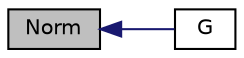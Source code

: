 digraph "Norm"
{
  edge [fontname="Helvetica",fontsize="10",labelfontname="Helvetica",labelfontsize="10"];
  node [fontname="Helvetica",fontsize="10",shape=record];
  rankdir="LR";
  Node31 [label="Norm",height=0.2,width=0.4,color="black", fillcolor="grey75", style="filled", fontcolor="black"];
  Node31 -> Node32 [dir="back",color="midnightblue",fontsize="10",style="solid",fontname="Helvetica"];
  Node32 [label="G",height=0.2,width=0.4,color="black", fillcolor="white", style="filled",URL="$_target___generator_2_prototypes_8h.html#a974c700eb23491a012ceeab54d82cdc2"];
}
